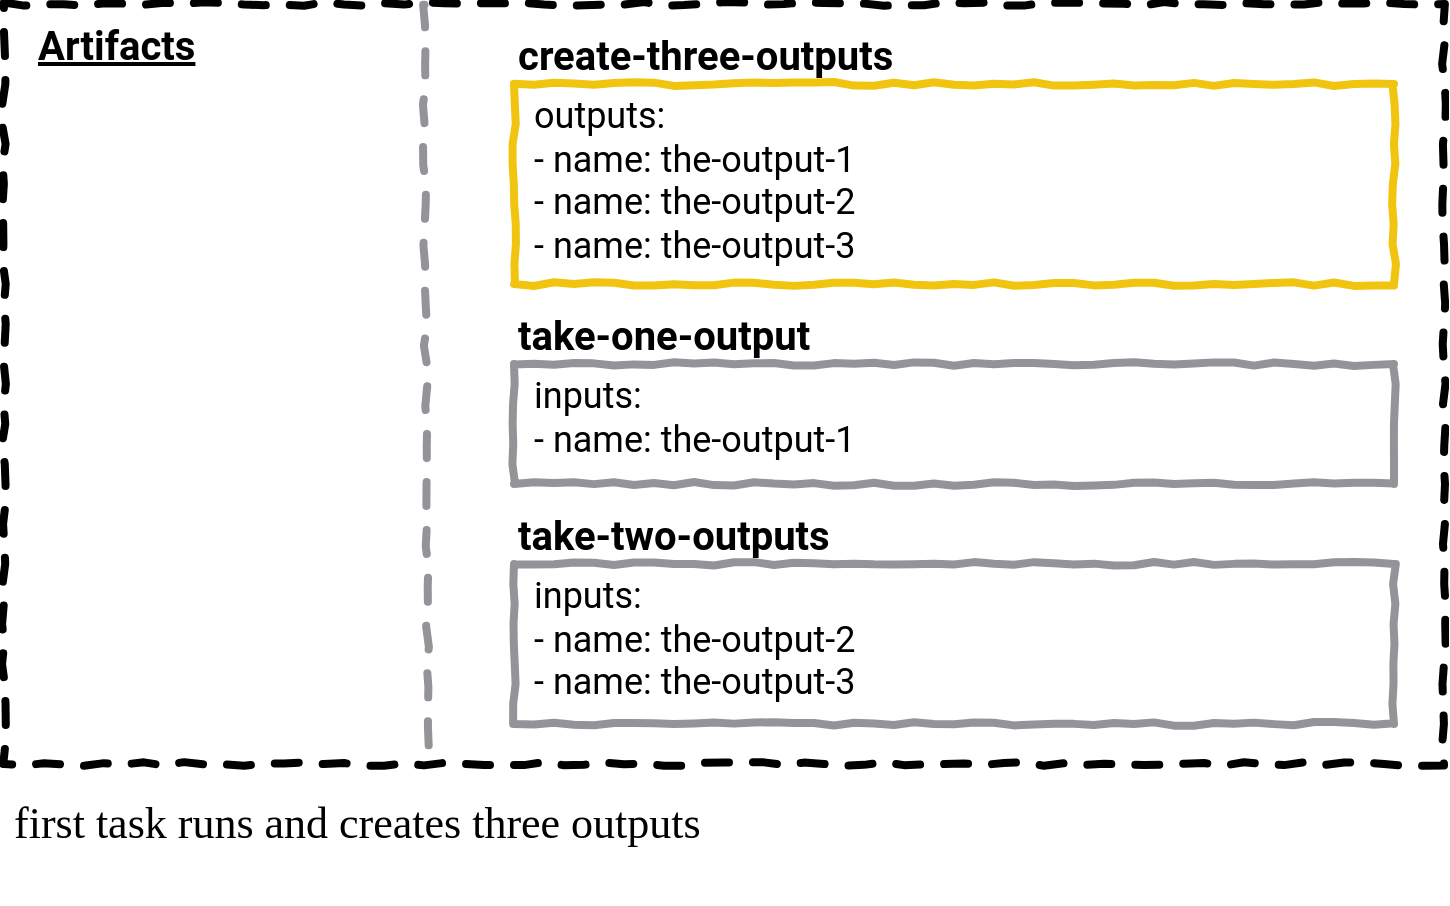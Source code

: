 <mxfile version="13.0.3" type="device" pages="5"><diagram id="9t1ggBxOnCQHxcBDeTWR" name="01"><mxGraphModel dx="728" dy="523" grid="1" gridSize="10" guides="1" tooltips="1" connect="1" arrows="0" fold="1" page="1" pageScale="1" pageWidth="850" pageHeight="1100" math="0" shadow="0" extFonts="Roboto^https://fonts.googleapis.com/css?family=Roboto|Patrick Hand^https://fonts.googleapis.com/css?family=Patrick+Hand"><root><mxCell id="0"/><mxCell id="2QSZ0C084v6sTxYEn1Su-6" value="Untitled Layer" parent="0"/><mxCell id="2QSZ0C084v6sTxYEn1Su-1" value="" style="whiteSpace=wrap;html=1;dashed=1;strokeWidth=4;comic=1;fillColor=none;spacing=2;" parent="2QSZ0C084v6sTxYEn1Su-6" vertex="1"><mxGeometry x="65" y="320" width="720" height="380" as="geometry"/></mxCell><mxCell id="2QSZ0C084v6sTxYEn1Su-10" value="first task runs and creates three outputs" style="text;html=1;strokeColor=none;fillColor=none;align=left;verticalAlign=top;whiteSpace=wrap;rounded=0;comic=1;fontFamily=Patrick Hand;FType=g;fontSize=22;" parent="2QSZ0C084v6sTxYEn1Su-6" vertex="1"><mxGeometry x="68" y="710" width="715" height="60" as="geometry"/></mxCell><mxCell id="2QSZ0C084v6sTxYEn1Su-18" value="" style="group;comic=0;" parent="2QSZ0C084v6sTxYEn1Su-6" vertex="1" connectable="0"><mxGeometry x="320" y="360" width="440" height="100" as="geometry"/></mxCell><mxCell id="2QSZ0C084v6sTxYEn1Su-12" value="&lt;b&gt;create-three-outputs&lt;br&gt;&lt;/b&gt;" style="rounded=0;whiteSpace=wrap;html=1;comic=1;strokeWidth=4;fillColor=none;fontFamily=Roboto;fontSize=20;align=left;labelPosition=center;verticalLabelPosition=top;verticalAlign=bottom;strokeColor=#f1c40f;fontColor=#000000;" parent="2QSZ0C084v6sTxYEn1Su-18" vertex="1"><mxGeometry width="440" height="100" as="geometry"/></mxCell><mxCell id="2QSZ0C084v6sTxYEn1Su-17" value="outputs:&lt;br&gt;- name: the-output-1&lt;br&gt;- name: the-output-2&lt;br&gt;- name: the-output-3" style="text;strokeColor=none;fillColor=none;align=left;verticalAlign=top;rounded=0;comic=1;fontFamily=Roboto;fontSize=18;spacing=0;labelPosition=center;verticalLabelPosition=middle;html=1;" parent="2QSZ0C084v6sTxYEn1Su-18" vertex="1"><mxGeometry x="10" width="190" height="50" as="geometry"/></mxCell><mxCell id="2QSZ0C084v6sTxYEn1Su-19" value="" style="group" parent="2QSZ0C084v6sTxYEn1Su-6" vertex="1" connectable="0"><mxGeometry x="320" y="500" width="440" height="100" as="geometry"/></mxCell><mxCell id="2QSZ0C084v6sTxYEn1Su-20" value="&lt;b&gt;take-one-output&lt;br&gt;&lt;/b&gt;" style="rounded=0;whiteSpace=wrap;html=1;comic=1;strokeWidth=4;fillColor=none;fontFamily=Roboto;fontSize=20;align=left;labelPosition=center;verticalLabelPosition=top;verticalAlign=bottom;strokeColor=#929497;" parent="2QSZ0C084v6sTxYEn1Su-19" vertex="1"><mxGeometry width="440" height="60" as="geometry"/></mxCell><mxCell id="2QSZ0C084v6sTxYEn1Su-21" value="inputs:&lt;br&gt;- name: the-output-1" style="text;strokeColor=none;fillColor=none;align=left;verticalAlign=top;rounded=0;comic=1;fontFamily=Roboto;fontSize=18;spacing=0;labelPosition=center;verticalLabelPosition=middle;html=1;" parent="2QSZ0C084v6sTxYEn1Su-19" vertex="1"><mxGeometry x="10" width="190" height="50" as="geometry"/></mxCell><mxCell id="5yH4p8zWgpjLe0zDlxVh-1" value="Artifacts" style="text;html=1;strokeColor=none;fillColor=none;align=left;verticalAlign=middle;whiteSpace=wrap;rounded=0;comic=1;fontStyle=5;fontFamily=Roboto;FType=g;fontSize=20;" parent="2QSZ0C084v6sTxYEn1Su-6" vertex="1"><mxGeometry x="80" y="330" width="90" height="20" as="geometry"/></mxCell><mxCell id="2QSZ0C084v6sTxYEn1Su-5" value="" style="endArrow=none;dashed=1;html=1;strokeWidth=4;comic=1;anchorPointDirection=0;exitX=0.292;exitY=0.001;exitDx=0;exitDy=0;exitPerimeter=0;strokeColor=#929497;entryX=0.294;entryY=1.004;entryDx=0;entryDy=0;entryPerimeter=0;" parent="2QSZ0C084v6sTxYEn1Su-6" source="2QSZ0C084v6sTxYEn1Su-1" edge="1" target="2QSZ0C084v6sTxYEn1Su-1"><mxGeometry width="50" height="50" relative="1" as="geometry"><mxPoint x="275.96" y="329" as="sourcePoint"/><mxPoint x="272" y="700" as="targetPoint"/></mxGeometry></mxCell><mxCell id="M3fkv3V034Qo1cD-mKJY-0" value="" style="group" vertex="1" connectable="0" parent="2QSZ0C084v6sTxYEn1Su-6"><mxGeometry x="320" y="600" width="440" height="100" as="geometry"/></mxCell><mxCell id="M3fkv3V034Qo1cD-mKJY-1" value="&lt;b&gt;take-two-outputs&lt;br&gt;&lt;/b&gt;" style="rounded=0;whiteSpace=wrap;html=1;comic=1;strokeWidth=4;fillColor=none;fontFamily=Roboto;fontSize=20;align=left;labelPosition=center;verticalLabelPosition=top;verticalAlign=bottom;strokeColor=#929497;" vertex="1" parent="M3fkv3V034Qo1cD-mKJY-0"><mxGeometry width="440" height="80" as="geometry"/></mxCell><mxCell id="M3fkv3V034Qo1cD-mKJY-2" value="inputs:&lt;br&gt;- name: the-output-2&lt;br&gt;- name: the-output-3" style="text;strokeColor=none;fillColor=none;align=left;verticalAlign=top;rounded=0;comic=1;fontFamily=Roboto;fontSize=18;spacing=0;labelPosition=center;verticalLabelPosition=middle;html=1;" vertex="1" parent="M3fkv3V034Qo1cD-mKJY-0"><mxGeometry x="10" width="190" height="50" as="geometry"/></mxCell></root></mxGraphModel></diagram><diagram name="02" id="8Iaxpbp_WRnChRLUrLs-"><mxGraphModel dx="728" dy="523" grid="1" gridSize="10" guides="1" tooltips="1" connect="1" arrows="0" fold="1" page="1" pageScale="1" pageWidth="850" pageHeight="1100" math="0" shadow="0" extFonts="Roboto^https://fonts.googleapis.com/css?family=Roboto|Patrick Hand^https://fonts.googleapis.com/css?family=Patrick+Hand"><root><mxCell id="mGwAV9hrSUuBUkagv1z_-0"/><mxCell id="mGwAV9hrSUuBUkagv1z_-1" value="Untitled Layer" parent="mGwAV9hrSUuBUkagv1z_-0"/><mxCell id="mGwAV9hrSUuBUkagv1z_-2" value="" style="whiteSpace=wrap;html=1;dashed=1;strokeWidth=4;comic=1;fillColor=none;spacing=2;" vertex="1" parent="mGwAV9hrSUuBUkagv1z_-1"><mxGeometry x="65" y="320" width="720" height="380" as="geometry"/></mxCell><mxCell id="mGwAV9hrSUuBUkagv1z_-3" value="the three outputs are saved as artifacts" style="text;html=1;strokeColor=none;fillColor=none;align=left;verticalAlign=top;whiteSpace=wrap;rounded=0;comic=1;fontFamily=Patrick Hand;FType=g;fontSize=22;" vertex="1" parent="mGwAV9hrSUuBUkagv1z_-1"><mxGeometry x="68" y="710" width="715" height="60" as="geometry"/></mxCell><mxCell id="mGwAV9hrSUuBUkagv1z_-4" value="" style="group;comic=0;" vertex="1" connectable="0" parent="mGwAV9hrSUuBUkagv1z_-1"><mxGeometry x="320" y="360" width="440" height="100" as="geometry"/></mxCell><mxCell id="mGwAV9hrSUuBUkagv1z_-5" value="&lt;b&gt;create-three-outputs&lt;br&gt;&lt;/b&gt;" style="rounded=0;whiteSpace=wrap;html=1;comic=1;strokeWidth=4;fillColor=none;fontFamily=Roboto;fontSize=20;align=left;labelPosition=center;verticalLabelPosition=top;verticalAlign=bottom;strokeColor=#12c560;fontColor=#000000;" vertex="1" parent="mGwAV9hrSUuBUkagv1z_-4"><mxGeometry width="440" height="100" as="geometry"/></mxCell><mxCell id="mGwAV9hrSUuBUkagv1z_-6" value="outputs:&lt;br&gt;- name: the-output-1&lt;br&gt;- name: the-output-2&lt;br&gt;- name: the-output-3" style="text;strokeColor=none;fillColor=none;align=left;verticalAlign=top;rounded=0;comic=1;fontFamily=Roboto;fontSize=18;spacing=0;labelPosition=center;verticalLabelPosition=middle;html=1;" vertex="1" parent="mGwAV9hrSUuBUkagv1z_-4"><mxGeometry x="10" width="190" height="50" as="geometry"/></mxCell><mxCell id="mGwAV9hrSUuBUkagv1z_-7" value="" style="group" vertex="1" connectable="0" parent="mGwAV9hrSUuBUkagv1z_-1"><mxGeometry x="320" y="500" width="440" height="100" as="geometry"/></mxCell><mxCell id="mGwAV9hrSUuBUkagv1z_-8" value="&lt;b&gt;take-one-output&lt;br&gt;&lt;/b&gt;" style="rounded=0;whiteSpace=wrap;html=1;comic=1;strokeWidth=4;fillColor=none;fontFamily=Roboto;fontSize=20;align=left;labelPosition=center;verticalLabelPosition=top;verticalAlign=bottom;strokeColor=#929497;" vertex="1" parent="mGwAV9hrSUuBUkagv1z_-7"><mxGeometry width="440" height="60" as="geometry"/></mxCell><mxCell id="mGwAV9hrSUuBUkagv1z_-9" value="inputs:&lt;br&gt;- name: the-output-1" style="text;strokeColor=none;fillColor=none;align=left;verticalAlign=top;rounded=0;comic=1;fontFamily=Roboto;fontSize=18;spacing=0;labelPosition=center;verticalLabelPosition=middle;html=1;" vertex="1" parent="mGwAV9hrSUuBUkagv1z_-7"><mxGeometry x="10" width="190" height="50" as="geometry"/></mxCell><mxCell id="mGwAV9hrSUuBUkagv1z_-10" value="Artifacts" style="text;html=1;strokeColor=none;fillColor=none;align=left;verticalAlign=middle;whiteSpace=wrap;rounded=0;comic=1;fontStyle=5;fontFamily=Roboto;FType=g;fontSize=20;" vertex="1" parent="mGwAV9hrSUuBUkagv1z_-1"><mxGeometry x="80" y="330" width="90" height="20" as="geometry"/></mxCell><mxCell id="mGwAV9hrSUuBUkagv1z_-11" value="" style="endArrow=none;dashed=1;html=1;strokeWidth=4;comic=1;anchorPointDirection=0;exitX=0.292;exitY=0.001;exitDx=0;exitDy=0;exitPerimeter=0;strokeColor=#929497;entryX=0.294;entryY=1.004;entryDx=0;entryDy=0;entryPerimeter=0;" edge="1" parent="mGwAV9hrSUuBUkagv1z_-1" source="mGwAV9hrSUuBUkagv1z_-2" target="mGwAV9hrSUuBUkagv1z_-2"><mxGeometry width="50" height="50" relative="1" as="geometry"><mxPoint x="275.96" y="329" as="sourcePoint"/><mxPoint x="272" y="700" as="targetPoint"/></mxGeometry></mxCell><mxCell id="mGwAV9hrSUuBUkagv1z_-12" value="" style="group" vertex="1" connectable="0" parent="mGwAV9hrSUuBUkagv1z_-1"><mxGeometry x="320" y="600" width="440" height="100" as="geometry"/></mxCell><mxCell id="mGwAV9hrSUuBUkagv1z_-13" value="&lt;b&gt;take-two-outputs&lt;br&gt;&lt;/b&gt;" style="rounded=0;whiteSpace=wrap;html=1;comic=1;strokeWidth=4;fillColor=none;fontFamily=Roboto;fontSize=20;align=left;labelPosition=center;verticalLabelPosition=top;verticalAlign=bottom;strokeColor=#929497;" vertex="1" parent="mGwAV9hrSUuBUkagv1z_-12"><mxGeometry width="440" height="80" as="geometry"/></mxCell><mxCell id="mGwAV9hrSUuBUkagv1z_-14" value="inputs:&lt;br&gt;- name: the-output-2&lt;br&gt;- name: the-output-3" style="text;strokeColor=none;fillColor=none;align=left;verticalAlign=top;rounded=0;comic=1;fontFamily=Roboto;fontSize=18;spacing=0;labelPosition=center;verticalLabelPosition=middle;html=1;" vertex="1" parent="mGwAV9hrSUuBUkagv1z_-12"><mxGeometry x="10" width="190" height="50" as="geometry"/></mxCell><mxCell id="9Kq0LtX-aHDnS99FkqGK-0" value="" style="group" vertex="1" connectable="0" parent="mGwAV9hrSUuBUkagv1z_-1"><mxGeometry x="80" y="360" width="160" height="130" as="geometry"/></mxCell><mxCell id="9Kq0LtX-aHDnS99FkqGK-1" value="" style="shape=card;whiteSpace=wrap;html=1;comic=1;strokeWidth=2;fillColor=none;direction=south;" vertex="1" parent="9Kq0LtX-aHDnS99FkqGK-0"><mxGeometry width="160" height="60" as="geometry"/></mxCell><mxCell id="9Kq0LtX-aHDnS99FkqGK-2" value="the-output-1" style="text;html=1;strokeColor=none;fillColor=none;align=left;verticalAlign=middle;whiteSpace=wrap;rounded=0;comic=1;fontFamily=Roboto;fontSize=20;fontStyle=1" vertex="1" parent="9Kq0LtX-aHDnS99FkqGK-0"><mxGeometry x="4" y="3" width="126" height="20" as="geometry"/></mxCell><mxCell id="9Kq0LtX-aHDnS99FkqGK-3" value="./file" style="text;html=1;strokeColor=none;fillColor=none;align=center;verticalAlign=middle;whiteSpace=wrap;rounded=0;comic=1;fontFamily=Roboto;fontSize=18;" vertex="1" parent="9Kq0LtX-aHDnS99FkqGK-0"><mxGeometry x="4" y="32" width="40" height="20" as="geometry"/></mxCell><mxCell id="9Kq0LtX-aHDnS99FkqGK-4" value="" style="endArrow=none;html=1;strokeColor=#000000;strokeWidth=2;fontFamily=Roboto;fontSize=18;exitX=0.5;exitY=1;exitDx=0;exitDy=0;exitPerimeter=0;anchorPointDirection=0;" edge="1" parent="9Kq0LtX-aHDnS99FkqGK-0" source="9Kq0LtX-aHDnS99FkqGK-1"><mxGeometry width="50" height="50" relative="1" as="geometry"><mxPoint x="110" y="80" as="sourcePoint"/><mxPoint x="160" y="30" as="targetPoint"/></mxGeometry></mxCell><mxCell id="APPRxNCk5j44MkCmIzw1-0" value="" style="endArrow=none;html=1;strokeColor=#4A90E2;strokeWidth=2;fontFamily=Roboto;fontSize=20;entryX=-0.001;entryY=0.437;entryDx=0;entryDy=0;entryPerimeter=0;exitX=0.688;exitY=-0.004;exitDx=0;exitDy=0;exitPerimeter=0;startArrow=block;startFill=1;comic=0;curved=1;" edge="1" parent="mGwAV9hrSUuBUkagv1z_-1"><mxGeometry width="50" height="50" relative="1" as="geometry"><mxPoint x="240.64" y="401.28" as="sourcePoint"/><mxPoint x="319.56" y="403.7" as="targetPoint"/><Array as="points"><mxPoint x="290" y="390"/></Array></mxGeometry></mxCell><mxCell id="APPRxNCk5j44MkCmIzw1-1" value="" style="group" vertex="1" connectable="0" parent="mGwAV9hrSUuBUkagv1z_-1"><mxGeometry x="80" y="430" width="160" height="130" as="geometry"/></mxCell><mxCell id="APPRxNCk5j44MkCmIzw1-2" value="" style="shape=card;whiteSpace=wrap;html=1;comic=1;strokeWidth=2;fillColor=none;direction=south;" vertex="1" parent="APPRxNCk5j44MkCmIzw1-1"><mxGeometry width="160" height="60" as="geometry"/></mxCell><mxCell id="APPRxNCk5j44MkCmIzw1-3" value="the-output-2" style="text;html=1;strokeColor=none;fillColor=none;align=left;verticalAlign=middle;whiteSpace=wrap;rounded=0;comic=1;fontFamily=Roboto;fontSize=20;fontStyle=1" vertex="1" parent="APPRxNCk5j44MkCmIzw1-1"><mxGeometry x="4" y="3" width="126" height="20" as="geometry"/></mxCell><mxCell id="APPRxNCk5j44MkCmIzw1-4" value="./file" style="text;html=1;strokeColor=none;fillColor=none;align=center;verticalAlign=middle;whiteSpace=wrap;rounded=0;comic=1;fontFamily=Roboto;fontSize=18;" vertex="1" parent="APPRxNCk5j44MkCmIzw1-1"><mxGeometry x="4" y="32" width="40" height="20" as="geometry"/></mxCell><mxCell id="APPRxNCk5j44MkCmIzw1-5" value="" style="endArrow=none;html=1;strokeColor=#000000;strokeWidth=2;fontFamily=Roboto;fontSize=18;exitX=0.5;exitY=1;exitDx=0;exitDy=0;exitPerimeter=0;anchorPointDirection=0;" edge="1" parent="APPRxNCk5j44MkCmIzw1-1" source="APPRxNCk5j44MkCmIzw1-2"><mxGeometry width="50" height="50" relative="1" as="geometry"><mxPoint x="110" y="80" as="sourcePoint"/><mxPoint x="160" y="30" as="targetPoint"/></mxGeometry></mxCell><mxCell id="APPRxNCk5j44MkCmIzw1-6" value="" style="group" vertex="1" connectable="0" parent="mGwAV9hrSUuBUkagv1z_-1"><mxGeometry x="80" y="500" width="160" height="130" as="geometry"/></mxCell><mxCell id="APPRxNCk5j44MkCmIzw1-7" value="" style="shape=card;whiteSpace=wrap;html=1;comic=1;strokeWidth=2;fillColor=none;direction=south;" vertex="1" parent="APPRxNCk5j44MkCmIzw1-6"><mxGeometry width="160" height="60" as="geometry"/></mxCell><mxCell id="APPRxNCk5j44MkCmIzw1-8" value="the-output-3" style="text;html=1;strokeColor=none;fillColor=none;align=left;verticalAlign=middle;whiteSpace=wrap;rounded=0;comic=1;fontFamily=Roboto;fontSize=20;fontStyle=1" vertex="1" parent="APPRxNCk5j44MkCmIzw1-6"><mxGeometry x="4" y="3" width="126" height="20" as="geometry"/></mxCell><mxCell id="APPRxNCk5j44MkCmIzw1-9" value="./file" style="text;html=1;strokeColor=none;fillColor=none;align=center;verticalAlign=middle;whiteSpace=wrap;rounded=0;comic=1;fontFamily=Roboto;fontSize=18;" vertex="1" parent="APPRxNCk5j44MkCmIzw1-6"><mxGeometry x="4" y="32" width="40" height="20" as="geometry"/></mxCell><mxCell id="APPRxNCk5j44MkCmIzw1-10" value="" style="endArrow=none;html=1;strokeColor=#000000;strokeWidth=2;fontFamily=Roboto;fontSize=18;exitX=0.5;exitY=1;exitDx=0;exitDy=0;exitPerimeter=0;anchorPointDirection=0;" edge="1" parent="APPRxNCk5j44MkCmIzw1-6" source="APPRxNCk5j44MkCmIzw1-7"><mxGeometry width="50" height="50" relative="1" as="geometry"><mxPoint x="110" y="80" as="sourcePoint"/><mxPoint x="160" y="30" as="targetPoint"/></mxGeometry></mxCell><mxCell id="APPRxNCk5j44MkCmIzw1-11" value="" style="endArrow=none;html=1;strokeColor=#4A90E2;strokeWidth=2;fontFamily=Roboto;fontSize=20;exitX=0;exitY=0;exitDx=45;exitDy=0;exitPerimeter=0;startArrow=block;startFill=1;comic=0;curved=1;" edge="1" parent="mGwAV9hrSUuBUkagv1z_-1" source="APPRxNCk5j44MkCmIzw1-2"><mxGeometry width="50" height="50" relative="1" as="geometry"><mxPoint x="250.64" y="411.28" as="sourcePoint"/><mxPoint x="320" y="406" as="targetPoint"/><Array as="points"><mxPoint x="260" y="475"/></Array></mxGeometry></mxCell><mxCell id="APPRxNCk5j44MkCmIzw1-12" value="" style="endArrow=none;html=1;strokeColor=#4A90E2;strokeWidth=2;fontFamily=Roboto;fontSize=20;exitX=0;exitY=0;exitDx=45;exitDy=0;exitPerimeter=0;startArrow=block;startFill=1;comic=0;curved=1;" edge="1" parent="mGwAV9hrSUuBUkagv1z_-1" source="APPRxNCk5j44MkCmIzw1-7"><mxGeometry width="50" height="50" relative="1" as="geometry"><mxPoint x="260.64" y="421.28" as="sourcePoint"/><mxPoint x="318" y="406" as="targetPoint"/><Array as="points"><mxPoint x="280" y="545"/></Array></mxGeometry></mxCell></root></mxGraphModel></diagram><diagram name="03" id="ymDwqoPL2Z6bIsEowdSh"><mxGraphModel dx="728" dy="523" grid="1" gridSize="10" guides="1" tooltips="1" connect="1" arrows="0" fold="1" page="1" pageScale="1" pageWidth="850" pageHeight="1100" math="0" shadow="0" extFonts="Roboto^https://fonts.googleapis.com/css?family=Roboto|Patrick Hand^https://fonts.googleapis.com/css?family=Patrick+Hand"><root><mxCell id="15w41Al0hWlvDK6MT6y1-0"/><mxCell id="15w41Al0hWlvDK6MT6y1-1" value="Untitled Layer" parent="15w41Al0hWlvDK6MT6y1-0"/><mxCell id="15w41Al0hWlvDK6MT6y1-2" value="" style="whiteSpace=wrap;html=1;dashed=1;strokeWidth=4;comic=1;fillColor=none;spacing=2;" vertex="1" parent="15w41Al0hWlvDK6MT6y1-1"><mxGeometry x="65" y="320" width="720" height="380" as="geometry"/></mxCell><mxCell id="15w41Al0hWlvDK6MT6y1-3" value="the second task runs and only takes in one of the three outputs. The artifact is mounted in this task's container" style="text;html=1;strokeColor=none;fillColor=none;align=left;verticalAlign=top;whiteSpace=wrap;rounded=0;comic=1;fontFamily=Patrick Hand;FType=g;fontSize=22;" vertex="1" parent="15w41Al0hWlvDK6MT6y1-1"><mxGeometry x="68" y="710" width="715" height="60" as="geometry"/></mxCell><mxCell id="15w41Al0hWlvDK6MT6y1-4" value="" style="group;comic=0;" vertex="1" connectable="0" parent="15w41Al0hWlvDK6MT6y1-1"><mxGeometry x="320" y="360" width="440" height="100" as="geometry"/></mxCell><mxCell id="15w41Al0hWlvDK6MT6y1-5" value="&lt;b&gt;create-three-outputs&lt;br&gt;&lt;/b&gt;" style="rounded=0;whiteSpace=wrap;html=1;comic=1;strokeWidth=4;fillColor=none;fontFamily=Roboto;fontSize=20;align=left;labelPosition=center;verticalLabelPosition=top;verticalAlign=bottom;strokeColor=#12c560;fontColor=#000000;" vertex="1" parent="15w41Al0hWlvDK6MT6y1-4"><mxGeometry width="440" height="100" as="geometry"/></mxCell><mxCell id="15w41Al0hWlvDK6MT6y1-6" value="outputs:&lt;br&gt;- name: the-output-1&lt;br&gt;- name: the-output-2&lt;br&gt;- name: the-output-3" style="text;strokeColor=none;fillColor=none;align=left;verticalAlign=top;rounded=0;comic=1;fontFamily=Roboto;fontSize=18;spacing=0;labelPosition=center;verticalLabelPosition=middle;html=1;" vertex="1" parent="15w41Al0hWlvDK6MT6y1-4"><mxGeometry x="10" width="190" height="50" as="geometry"/></mxCell><mxCell id="15w41Al0hWlvDK6MT6y1-7" value="" style="group" vertex="1" connectable="0" parent="15w41Al0hWlvDK6MT6y1-1"><mxGeometry x="320" y="500" width="440" height="100" as="geometry"/></mxCell><mxCell id="15w41Al0hWlvDK6MT6y1-8" value="&lt;b&gt;take-one-output&lt;br&gt;&lt;/b&gt;" style="rounded=0;whiteSpace=wrap;html=1;comic=1;strokeWidth=4;fillColor=none;fontFamily=Roboto;fontSize=20;align=left;labelPosition=center;verticalLabelPosition=top;verticalAlign=bottom;strokeColor=#f1c40f;fontColor=#000000;" vertex="1" parent="15w41Al0hWlvDK6MT6y1-7"><mxGeometry width="440" height="60" as="geometry"/></mxCell><mxCell id="15w41Al0hWlvDK6MT6y1-9" value="inputs:&lt;br&gt;- name: the-output-1" style="text;strokeColor=none;fillColor=none;align=left;verticalAlign=top;rounded=0;comic=1;fontFamily=Roboto;fontSize=18;spacing=0;labelPosition=center;verticalLabelPosition=middle;html=1;" vertex="1" parent="15w41Al0hWlvDK6MT6y1-7"><mxGeometry x="10" width="190" height="50" as="geometry"/></mxCell><mxCell id="15w41Al0hWlvDK6MT6y1-10" value="Artifacts" style="text;html=1;strokeColor=none;fillColor=none;align=left;verticalAlign=middle;whiteSpace=wrap;rounded=0;comic=1;fontStyle=5;fontFamily=Roboto;FType=g;fontSize=20;" vertex="1" parent="15w41Al0hWlvDK6MT6y1-1"><mxGeometry x="80" y="330" width="90" height="20" as="geometry"/></mxCell><mxCell id="15w41Al0hWlvDK6MT6y1-11" value="" style="endArrow=none;dashed=1;html=1;strokeWidth=4;comic=1;anchorPointDirection=0;exitX=0.292;exitY=0.001;exitDx=0;exitDy=0;exitPerimeter=0;strokeColor=#929497;entryX=0.294;entryY=1.004;entryDx=0;entryDy=0;entryPerimeter=0;" edge="1" parent="15w41Al0hWlvDK6MT6y1-1" source="15w41Al0hWlvDK6MT6y1-2" target="15w41Al0hWlvDK6MT6y1-2"><mxGeometry width="50" height="50" relative="1" as="geometry"><mxPoint x="275.96" y="329" as="sourcePoint"/><mxPoint x="272" y="700" as="targetPoint"/></mxGeometry></mxCell><mxCell id="15w41Al0hWlvDK6MT6y1-12" value="" style="group" vertex="1" connectable="0" parent="15w41Al0hWlvDK6MT6y1-1"><mxGeometry x="320" y="600" width="440" height="100" as="geometry"/></mxCell><mxCell id="15w41Al0hWlvDK6MT6y1-13" value="&lt;b&gt;take-two-outputs&lt;br&gt;&lt;/b&gt;" style="rounded=0;whiteSpace=wrap;html=1;comic=1;strokeWidth=4;fillColor=none;fontFamily=Roboto;fontSize=20;align=left;labelPosition=center;verticalLabelPosition=top;verticalAlign=bottom;strokeColor=#929497;" vertex="1" parent="15w41Al0hWlvDK6MT6y1-12"><mxGeometry width="440" height="80" as="geometry"/></mxCell><mxCell id="15w41Al0hWlvDK6MT6y1-14" value="inputs:&lt;br&gt;- name: the-output-2&lt;br&gt;- name: the-output-3" style="text;strokeColor=none;fillColor=none;align=left;verticalAlign=top;rounded=0;comic=1;fontFamily=Roboto;fontSize=18;spacing=0;labelPosition=center;verticalLabelPosition=middle;html=1;" vertex="1" parent="15w41Al0hWlvDK6MT6y1-12"><mxGeometry x="10" width="190" height="50" as="geometry"/></mxCell><mxCell id="15w41Al0hWlvDK6MT6y1-15" value="" style="group" vertex="1" connectable="0" parent="15w41Al0hWlvDK6MT6y1-1"><mxGeometry x="80" y="360" width="160" height="130" as="geometry"/></mxCell><mxCell id="15w41Al0hWlvDK6MT6y1-16" value="" style="shape=card;whiteSpace=wrap;html=1;comic=1;strokeWidth=2;fillColor=none;direction=south;" vertex="1" parent="15w41Al0hWlvDK6MT6y1-15"><mxGeometry width="160" height="60" as="geometry"/></mxCell><mxCell id="15w41Al0hWlvDK6MT6y1-17" value="the-output-1" style="text;html=1;strokeColor=none;fillColor=none;align=left;verticalAlign=middle;whiteSpace=wrap;rounded=0;comic=1;fontFamily=Roboto;fontSize=20;fontStyle=1" vertex="1" parent="15w41Al0hWlvDK6MT6y1-15"><mxGeometry x="4" y="3" width="126" height="20" as="geometry"/></mxCell><mxCell id="15w41Al0hWlvDK6MT6y1-18" value="./file" style="text;html=1;strokeColor=none;fillColor=none;align=center;verticalAlign=middle;whiteSpace=wrap;rounded=0;comic=1;fontFamily=Roboto;fontSize=18;" vertex="1" parent="15w41Al0hWlvDK6MT6y1-15"><mxGeometry x="4" y="32" width="40" height="20" as="geometry"/></mxCell><mxCell id="15w41Al0hWlvDK6MT6y1-19" value="" style="endArrow=none;html=1;strokeColor=#000000;strokeWidth=2;fontFamily=Roboto;fontSize=18;exitX=0.5;exitY=1;exitDx=0;exitDy=0;exitPerimeter=0;anchorPointDirection=0;" edge="1" parent="15w41Al0hWlvDK6MT6y1-15" source="15w41Al0hWlvDK6MT6y1-16"><mxGeometry width="50" height="50" relative="1" as="geometry"><mxPoint x="110" y="80" as="sourcePoint"/><mxPoint x="160" y="30" as="targetPoint"/></mxGeometry></mxCell><mxCell id="15w41Al0hWlvDK6MT6y1-20" value="" style="endArrow=block;html=1;strokeColor=#4A90E2;strokeWidth=2;fontFamily=Roboto;fontSize=20;entryX=0;entryY=0.5;entryDx=0;entryDy=0;exitX=0.688;exitY=-0.004;exitDx=0;exitDy=0;exitPerimeter=0;startArrow=none;startFill=0;comic=0;curved=1;endFill=1;" edge="1" parent="15w41Al0hWlvDK6MT6y1-1" target="15w41Al0hWlvDK6MT6y1-8"><mxGeometry width="50" height="50" relative="1" as="geometry"><mxPoint x="240.64" y="401.28" as="sourcePoint"/><mxPoint x="319.56" y="403.7" as="targetPoint"/><Array as="points"><mxPoint x="280" y="520"/></Array></mxGeometry></mxCell><mxCell id="15w41Al0hWlvDK6MT6y1-21" value="" style="group" vertex="1" connectable="0" parent="15w41Al0hWlvDK6MT6y1-1"><mxGeometry x="80" y="430" width="160" height="130" as="geometry"/></mxCell><mxCell id="15w41Al0hWlvDK6MT6y1-22" value="" style="shape=card;whiteSpace=wrap;html=1;comic=1;strokeWidth=2;fillColor=none;direction=south;" vertex="1" parent="15w41Al0hWlvDK6MT6y1-21"><mxGeometry width="160" height="60" as="geometry"/></mxCell><mxCell id="15w41Al0hWlvDK6MT6y1-23" value="the-output-2" style="text;html=1;strokeColor=none;fillColor=none;align=left;verticalAlign=middle;whiteSpace=wrap;rounded=0;comic=1;fontFamily=Roboto;fontSize=20;fontStyle=1" vertex="1" parent="15w41Al0hWlvDK6MT6y1-21"><mxGeometry x="4" y="3" width="126" height="20" as="geometry"/></mxCell><mxCell id="15w41Al0hWlvDK6MT6y1-24" value="./file" style="text;html=1;strokeColor=none;fillColor=none;align=center;verticalAlign=middle;whiteSpace=wrap;rounded=0;comic=1;fontFamily=Roboto;fontSize=18;" vertex="1" parent="15w41Al0hWlvDK6MT6y1-21"><mxGeometry x="4" y="32" width="40" height="20" as="geometry"/></mxCell><mxCell id="15w41Al0hWlvDK6MT6y1-25" value="" style="endArrow=none;html=1;strokeColor=#000000;strokeWidth=2;fontFamily=Roboto;fontSize=18;exitX=0.5;exitY=1;exitDx=0;exitDy=0;exitPerimeter=0;anchorPointDirection=0;" edge="1" parent="15w41Al0hWlvDK6MT6y1-21" source="15w41Al0hWlvDK6MT6y1-22"><mxGeometry width="50" height="50" relative="1" as="geometry"><mxPoint x="110" y="80" as="sourcePoint"/><mxPoint x="160" y="30" as="targetPoint"/></mxGeometry></mxCell><mxCell id="15w41Al0hWlvDK6MT6y1-26" value="" style="group" vertex="1" connectable="0" parent="15w41Al0hWlvDK6MT6y1-1"><mxGeometry x="80" y="500" width="160" height="130" as="geometry"/></mxCell><mxCell id="15w41Al0hWlvDK6MT6y1-27" value="" style="shape=card;whiteSpace=wrap;html=1;comic=1;strokeWidth=2;fillColor=none;direction=south;" vertex="1" parent="15w41Al0hWlvDK6MT6y1-26"><mxGeometry width="160" height="60" as="geometry"/></mxCell><mxCell id="15w41Al0hWlvDK6MT6y1-28" value="the-output-3" style="text;html=1;strokeColor=none;fillColor=none;align=left;verticalAlign=middle;whiteSpace=wrap;rounded=0;comic=1;fontFamily=Roboto;fontSize=20;fontStyle=1" vertex="1" parent="15w41Al0hWlvDK6MT6y1-26"><mxGeometry x="4" y="3" width="126" height="20" as="geometry"/></mxCell><mxCell id="15w41Al0hWlvDK6MT6y1-29" value="./file" style="text;html=1;strokeColor=none;fillColor=none;align=center;verticalAlign=middle;whiteSpace=wrap;rounded=0;comic=1;fontFamily=Roboto;fontSize=18;" vertex="1" parent="15w41Al0hWlvDK6MT6y1-26"><mxGeometry x="4" y="32" width="40" height="20" as="geometry"/></mxCell><mxCell id="15w41Al0hWlvDK6MT6y1-30" value="" style="endArrow=none;html=1;strokeColor=#000000;strokeWidth=2;fontFamily=Roboto;fontSize=18;exitX=0.5;exitY=1;exitDx=0;exitDy=0;exitPerimeter=0;anchorPointDirection=0;" edge="1" parent="15w41Al0hWlvDK6MT6y1-26" source="15w41Al0hWlvDK6MT6y1-27"><mxGeometry width="50" height="50" relative="1" as="geometry"><mxPoint x="110" y="80" as="sourcePoint"/><mxPoint x="160" y="30" as="targetPoint"/></mxGeometry></mxCell></root></mxGraphModel></diagram><diagram name="04" id="dhrhaLwAbqy-HLSNgifz"><mxGraphModel dx="728" dy="523" grid="1" gridSize="10" guides="1" tooltips="1" connect="1" arrows="0" fold="1" page="1" pageScale="1" pageWidth="850" pageHeight="1100" math="0" shadow="0" extFonts="Roboto^https://fonts.googleapis.com/css?family=Roboto|Patrick Hand^https://fonts.googleapis.com/css?family=Patrick+Hand"><root><mxCell id="j4tVdX2wJU99uFm_6SrL-0"/><mxCell id="j4tVdX2wJU99uFm_6SrL-1" value="Untitled Layer" parent="j4tVdX2wJU99uFm_6SrL-0"/><mxCell id="j4tVdX2wJU99uFm_6SrL-2" value="" style="whiteSpace=wrap;html=1;dashed=1;strokeWidth=4;comic=1;fillColor=none;spacing=2;" vertex="1" parent="j4tVdX2wJU99uFm_6SrL-1"><mxGeometry x="65" y="320" width="720" height="380" as="geometry"/></mxCell><mxCell id="j4tVdX2wJU99uFm_6SrL-3" value="the last task runs and only takes in two of the three outputs. Both artifacts are mounted in this task's container" style="text;html=1;strokeColor=none;fillColor=none;align=left;verticalAlign=top;whiteSpace=wrap;rounded=0;comic=1;fontFamily=Patrick Hand;FType=g;fontSize=22;" vertex="1" parent="j4tVdX2wJU99uFm_6SrL-1"><mxGeometry x="68" y="710" width="715" height="60" as="geometry"/></mxCell><mxCell id="j4tVdX2wJU99uFm_6SrL-4" value="" style="group;comic=0;" vertex="1" connectable="0" parent="j4tVdX2wJU99uFm_6SrL-1"><mxGeometry x="320" y="360" width="440" height="100" as="geometry"/></mxCell><mxCell id="j4tVdX2wJU99uFm_6SrL-5" value="&lt;b&gt;create-three-outputs&lt;br&gt;&lt;/b&gt;" style="rounded=0;whiteSpace=wrap;html=1;comic=1;strokeWidth=4;fillColor=none;fontFamily=Roboto;fontSize=20;align=left;labelPosition=center;verticalLabelPosition=top;verticalAlign=bottom;strokeColor=#12c560;fontColor=#000000;" vertex="1" parent="j4tVdX2wJU99uFm_6SrL-4"><mxGeometry width="440" height="100" as="geometry"/></mxCell><mxCell id="j4tVdX2wJU99uFm_6SrL-6" value="outputs:&lt;br&gt;- name: the-output-1&lt;br&gt;- name: the-output-2&lt;br&gt;- name: the-output-3" style="text;strokeColor=none;fillColor=none;align=left;verticalAlign=top;rounded=0;comic=1;fontFamily=Roboto;fontSize=18;spacing=0;labelPosition=center;verticalLabelPosition=middle;html=1;" vertex="1" parent="j4tVdX2wJU99uFm_6SrL-4"><mxGeometry x="10" width="190" height="50" as="geometry"/></mxCell><mxCell id="j4tVdX2wJU99uFm_6SrL-7" value="" style="group" vertex="1" connectable="0" parent="j4tVdX2wJU99uFm_6SrL-1"><mxGeometry x="320" y="500" width="440" height="100" as="geometry"/></mxCell><mxCell id="j4tVdX2wJU99uFm_6SrL-8" value="&lt;b&gt;take-one-output&lt;br&gt;&lt;/b&gt;" style="rounded=0;whiteSpace=wrap;html=1;comic=1;strokeWidth=4;fillColor=none;fontFamily=Roboto;fontSize=20;align=left;labelPosition=center;verticalLabelPosition=top;verticalAlign=bottom;strokeColor=#12c560;fontColor=#000000;" vertex="1" parent="j4tVdX2wJU99uFm_6SrL-7"><mxGeometry width="440" height="60" as="geometry"/></mxCell><mxCell id="j4tVdX2wJU99uFm_6SrL-9" value="inputs:&lt;br&gt;- name: the-output-1" style="text;strokeColor=none;fillColor=none;align=left;verticalAlign=top;rounded=0;comic=1;fontFamily=Roboto;fontSize=18;spacing=0;labelPosition=center;verticalLabelPosition=middle;html=1;" vertex="1" parent="j4tVdX2wJU99uFm_6SrL-7"><mxGeometry x="10" width="190" height="50" as="geometry"/></mxCell><mxCell id="j4tVdX2wJU99uFm_6SrL-10" value="Artifacts" style="text;html=1;strokeColor=none;fillColor=none;align=left;verticalAlign=middle;whiteSpace=wrap;rounded=0;comic=1;fontStyle=5;fontFamily=Roboto;FType=g;fontSize=20;" vertex="1" parent="j4tVdX2wJU99uFm_6SrL-1"><mxGeometry x="80" y="330" width="90" height="20" as="geometry"/></mxCell><mxCell id="j4tVdX2wJU99uFm_6SrL-11" value="" style="endArrow=none;dashed=1;html=1;strokeWidth=4;comic=1;anchorPointDirection=0;exitX=0.292;exitY=0.001;exitDx=0;exitDy=0;exitPerimeter=0;strokeColor=#929497;entryX=0.294;entryY=1.004;entryDx=0;entryDy=0;entryPerimeter=0;" edge="1" parent="j4tVdX2wJU99uFm_6SrL-1" source="j4tVdX2wJU99uFm_6SrL-2" target="j4tVdX2wJU99uFm_6SrL-2"><mxGeometry width="50" height="50" relative="1" as="geometry"><mxPoint x="275.96" y="329" as="sourcePoint"/><mxPoint x="272" y="700" as="targetPoint"/></mxGeometry></mxCell><mxCell id="j4tVdX2wJU99uFm_6SrL-12" value="" style="group" vertex="1" connectable="0" parent="j4tVdX2wJU99uFm_6SrL-1"><mxGeometry x="320" y="600" width="440" height="100" as="geometry"/></mxCell><mxCell id="j4tVdX2wJU99uFm_6SrL-13" value="&lt;b&gt;take-two-outputs&lt;br&gt;&lt;/b&gt;" style="rounded=0;whiteSpace=wrap;html=1;comic=1;strokeWidth=4;fillColor=none;fontFamily=Roboto;fontSize=20;align=left;labelPosition=center;verticalLabelPosition=top;verticalAlign=bottom;strokeColor=#f1c40f;fontColor=#000000;" vertex="1" parent="j4tVdX2wJU99uFm_6SrL-12"><mxGeometry width="440" height="80" as="geometry"/></mxCell><mxCell id="j4tVdX2wJU99uFm_6SrL-14" value="inputs:&lt;br&gt;- name: the-output-2&lt;br&gt;- name: the-output-3" style="text;strokeColor=none;fillColor=none;align=left;verticalAlign=top;rounded=0;comic=1;fontFamily=Roboto;fontSize=18;spacing=0;labelPosition=center;verticalLabelPosition=middle;html=1;" vertex="1" parent="j4tVdX2wJU99uFm_6SrL-12"><mxGeometry x="10" width="190" height="50" as="geometry"/></mxCell><mxCell id="j4tVdX2wJU99uFm_6SrL-15" value="" style="group" vertex="1" connectable="0" parent="j4tVdX2wJU99uFm_6SrL-1"><mxGeometry x="80" y="360" width="160" height="130" as="geometry"/></mxCell><mxCell id="j4tVdX2wJU99uFm_6SrL-16" value="" style="shape=card;whiteSpace=wrap;html=1;comic=1;strokeWidth=2;fillColor=none;direction=south;" vertex="1" parent="j4tVdX2wJU99uFm_6SrL-15"><mxGeometry width="160" height="60" as="geometry"/></mxCell><mxCell id="j4tVdX2wJU99uFm_6SrL-17" value="the-output-1" style="text;html=1;strokeColor=none;fillColor=none;align=left;verticalAlign=middle;whiteSpace=wrap;rounded=0;comic=1;fontFamily=Roboto;fontSize=20;fontStyle=1" vertex="1" parent="j4tVdX2wJU99uFm_6SrL-15"><mxGeometry x="4" y="3" width="126" height="20" as="geometry"/></mxCell><mxCell id="j4tVdX2wJU99uFm_6SrL-18" value="./file" style="text;html=1;strokeColor=none;fillColor=none;align=center;verticalAlign=middle;whiteSpace=wrap;rounded=0;comic=1;fontFamily=Roboto;fontSize=18;" vertex="1" parent="j4tVdX2wJU99uFm_6SrL-15"><mxGeometry x="4" y="32" width="40" height="20" as="geometry"/></mxCell><mxCell id="j4tVdX2wJU99uFm_6SrL-19" value="" style="endArrow=none;html=1;strokeColor=#000000;strokeWidth=2;fontFamily=Roboto;fontSize=18;exitX=0.5;exitY=1;exitDx=0;exitDy=0;exitPerimeter=0;anchorPointDirection=0;" edge="1" parent="j4tVdX2wJU99uFm_6SrL-15" source="j4tVdX2wJU99uFm_6SrL-16"><mxGeometry width="50" height="50" relative="1" as="geometry"><mxPoint x="110" y="80" as="sourcePoint"/><mxPoint x="160" y="30" as="targetPoint"/></mxGeometry></mxCell><mxCell id="j4tVdX2wJU99uFm_6SrL-20" value="" style="endArrow=block;html=1;strokeColor=#4A90E2;strokeWidth=2;fontFamily=Roboto;fontSize=20;entryX=0;entryY=0.5;entryDx=0;entryDy=0;exitX=0;exitY=0;exitDx=45;exitDy=0;exitPerimeter=0;startArrow=none;startFill=0;comic=0;curved=1;endFill=1;" edge="1" parent="j4tVdX2wJU99uFm_6SrL-1" target="j4tVdX2wJU99uFm_6SrL-13" source="j4tVdX2wJU99uFm_6SrL-22"><mxGeometry width="50" height="50" relative="1" as="geometry"><mxPoint x="240.64" y="401.28" as="sourcePoint"/><mxPoint x="319.56" y="403.7" as="targetPoint"/><Array as="points"><mxPoint x="290" y="620"/></Array></mxGeometry></mxCell><mxCell id="j4tVdX2wJU99uFm_6SrL-21" value="" style="group" vertex="1" connectable="0" parent="j4tVdX2wJU99uFm_6SrL-1"><mxGeometry x="80" y="430" width="160" height="130" as="geometry"/></mxCell><mxCell id="j4tVdX2wJU99uFm_6SrL-22" value="" style="shape=card;whiteSpace=wrap;html=1;comic=1;strokeWidth=2;fillColor=none;direction=south;" vertex="1" parent="j4tVdX2wJU99uFm_6SrL-21"><mxGeometry width="160" height="60" as="geometry"/></mxCell><mxCell id="j4tVdX2wJU99uFm_6SrL-23" value="the-output-2" style="text;html=1;strokeColor=none;fillColor=none;align=left;verticalAlign=middle;whiteSpace=wrap;rounded=0;comic=1;fontFamily=Roboto;fontSize=20;fontStyle=1" vertex="1" parent="j4tVdX2wJU99uFm_6SrL-21"><mxGeometry x="4" y="3" width="126" height="20" as="geometry"/></mxCell><mxCell id="j4tVdX2wJU99uFm_6SrL-24" value="./file" style="text;html=1;strokeColor=none;fillColor=none;align=center;verticalAlign=middle;whiteSpace=wrap;rounded=0;comic=1;fontFamily=Roboto;fontSize=18;" vertex="1" parent="j4tVdX2wJU99uFm_6SrL-21"><mxGeometry x="4" y="32" width="40" height="20" as="geometry"/></mxCell><mxCell id="j4tVdX2wJU99uFm_6SrL-25" value="" style="endArrow=none;html=1;strokeColor=#000000;strokeWidth=2;fontFamily=Roboto;fontSize=18;exitX=0.5;exitY=1;exitDx=0;exitDy=0;exitPerimeter=0;anchorPointDirection=0;" edge="1" parent="j4tVdX2wJU99uFm_6SrL-21" source="j4tVdX2wJU99uFm_6SrL-22"><mxGeometry width="50" height="50" relative="1" as="geometry"><mxPoint x="110" y="80" as="sourcePoint"/><mxPoint x="160" y="30" as="targetPoint"/></mxGeometry></mxCell><mxCell id="j4tVdX2wJU99uFm_6SrL-26" value="" style="group" vertex="1" connectable="0" parent="j4tVdX2wJU99uFm_6SrL-1"><mxGeometry x="80" y="500" width="160" height="130" as="geometry"/></mxCell><mxCell id="j4tVdX2wJU99uFm_6SrL-27" value="" style="shape=card;whiteSpace=wrap;html=1;comic=1;strokeWidth=2;fillColor=none;direction=south;" vertex="1" parent="j4tVdX2wJU99uFm_6SrL-26"><mxGeometry width="160" height="60" as="geometry"/></mxCell><mxCell id="j4tVdX2wJU99uFm_6SrL-28" value="the-output-3" style="text;html=1;strokeColor=none;fillColor=none;align=left;verticalAlign=middle;whiteSpace=wrap;rounded=0;comic=1;fontFamily=Roboto;fontSize=20;fontStyle=1" vertex="1" parent="j4tVdX2wJU99uFm_6SrL-26"><mxGeometry x="4" y="3" width="126" height="20" as="geometry"/></mxCell><mxCell id="j4tVdX2wJU99uFm_6SrL-29" value="./file" style="text;html=1;strokeColor=none;fillColor=none;align=center;verticalAlign=middle;whiteSpace=wrap;rounded=0;comic=1;fontFamily=Roboto;fontSize=18;" vertex="1" parent="j4tVdX2wJU99uFm_6SrL-26"><mxGeometry x="4" y="32" width="40" height="20" as="geometry"/></mxCell><mxCell id="j4tVdX2wJU99uFm_6SrL-30" value="" style="endArrow=none;html=1;strokeColor=#000000;strokeWidth=2;fontFamily=Roboto;fontSize=18;exitX=0.5;exitY=1;exitDx=0;exitDy=0;exitPerimeter=0;anchorPointDirection=0;" edge="1" parent="j4tVdX2wJU99uFm_6SrL-26" source="j4tVdX2wJU99uFm_6SrL-27"><mxGeometry width="50" height="50" relative="1" as="geometry"><mxPoint x="110" y="80" as="sourcePoint"/><mxPoint x="160" y="30" as="targetPoint"/></mxGeometry></mxCell><mxCell id="d9_75PyymuiPIC_qh-Lx-0" value="" style="endArrow=block;html=1;strokeColor=#4A90E2;strokeWidth=2;fontFamily=Roboto;fontSize=20;exitX=0;exitY=0;exitDx=45;exitDy=0;exitPerimeter=0;startArrow=none;startFill=0;comic=0;curved=1;endFill=1;entryX=-0.001;entryY=0.587;entryDx=0;entryDy=0;entryPerimeter=0;" edge="1" parent="j4tVdX2wJU99uFm_6SrL-1" source="j4tVdX2wJU99uFm_6SrL-27" target="j4tVdX2wJU99uFm_6SrL-13"><mxGeometry width="50" height="50" relative="1" as="geometry"><mxPoint x="250" y="485" as="sourcePoint"/><mxPoint x="330" y="650" as="targetPoint"/><Array as="points"><mxPoint x="270" y="650"/></Array></mxGeometry></mxCell></root></mxGraphModel></diagram><diagram name="05" id="1R9LNQGK45J6y9-Hi9cM"><mxGraphModel dx="728" dy="523" grid="1" gridSize="10" guides="1" tooltips="1" connect="1" arrows="0" fold="1" page="1" pageScale="1" pageWidth="850" pageHeight="1100" math="0" shadow="0" extFonts="Roboto^https://fonts.googleapis.com/css?family=Roboto|Patrick Hand^https://fonts.googleapis.com/css?family=Patrick+Hand"><root><mxCell id="FGpxnv6Awk3ADNR3Yt22-0"/><mxCell id="FGpxnv6Awk3ADNR3Yt22-1" value="Untitled Layer" parent="FGpxnv6Awk3ADNR3Yt22-0"/><mxCell id="FGpxnv6Awk3ADNR3Yt22-2" value="" style="whiteSpace=wrap;html=1;dashed=1;strokeWidth=4;comic=1;fillColor=none;spacing=2;" vertex="1" parent="FGpxnv6Awk3ADNR3Yt22-1"><mxGeometry x="65" y="320" width="720" height="380" as="geometry"/></mxCell><mxCell id="FGpxnv6Awk3ADNR3Yt22-3" value="the job finishes successfully! The artifacts and containers for this build are then garbage collected" style="text;html=1;strokeColor=none;fillColor=none;align=left;verticalAlign=top;whiteSpace=wrap;rounded=0;comic=1;fontFamily=Patrick Hand;FType=g;fontSize=22;" vertex="1" parent="FGpxnv6Awk3ADNR3Yt22-1"><mxGeometry x="68" y="710" width="715" height="60" as="geometry"/></mxCell><mxCell id="FGpxnv6Awk3ADNR3Yt22-4" value="" style="group;comic=0;" vertex="1" connectable="0" parent="FGpxnv6Awk3ADNR3Yt22-1"><mxGeometry x="320" y="360" width="440" height="100" as="geometry"/></mxCell><mxCell id="FGpxnv6Awk3ADNR3Yt22-5" value="&lt;b&gt;create-three-outputs&lt;br&gt;&lt;/b&gt;" style="rounded=0;whiteSpace=wrap;html=1;comic=1;strokeWidth=4;fillColor=none;fontFamily=Roboto;fontSize=20;align=left;labelPosition=center;verticalLabelPosition=top;verticalAlign=bottom;strokeColor=#12c560;fontColor=#000000;" vertex="1" parent="FGpxnv6Awk3ADNR3Yt22-4"><mxGeometry width="440" height="100" as="geometry"/></mxCell><mxCell id="FGpxnv6Awk3ADNR3Yt22-6" value="outputs:&lt;br&gt;- name: the-output-1&lt;br&gt;- name: the-output-2&lt;br&gt;- name: the-output-3" style="text;strokeColor=none;fillColor=none;align=left;verticalAlign=top;rounded=0;comic=1;fontFamily=Roboto;fontSize=18;spacing=0;labelPosition=center;verticalLabelPosition=middle;html=1;" vertex="1" parent="FGpxnv6Awk3ADNR3Yt22-4"><mxGeometry x="10" width="190" height="50" as="geometry"/></mxCell><mxCell id="FGpxnv6Awk3ADNR3Yt22-7" value="" style="group" vertex="1" connectable="0" parent="FGpxnv6Awk3ADNR3Yt22-1"><mxGeometry x="320" y="500" width="440" height="100" as="geometry"/></mxCell><mxCell id="FGpxnv6Awk3ADNR3Yt22-8" value="&lt;b&gt;take-one-output&lt;br&gt;&lt;/b&gt;" style="rounded=0;whiteSpace=wrap;html=1;comic=1;strokeWidth=4;fillColor=none;fontFamily=Roboto;fontSize=20;align=left;labelPosition=center;verticalLabelPosition=top;verticalAlign=bottom;strokeColor=#12c560;fontColor=#000000;" vertex="1" parent="FGpxnv6Awk3ADNR3Yt22-7"><mxGeometry width="440" height="60" as="geometry"/></mxCell><mxCell id="FGpxnv6Awk3ADNR3Yt22-9" value="inputs:&lt;br&gt;- name: the-output-1" style="text;strokeColor=none;fillColor=none;align=left;verticalAlign=top;rounded=0;comic=1;fontFamily=Roboto;fontSize=18;spacing=0;labelPosition=center;verticalLabelPosition=middle;html=1;" vertex="1" parent="FGpxnv6Awk3ADNR3Yt22-7"><mxGeometry x="10" width="190" height="50" as="geometry"/></mxCell><mxCell id="FGpxnv6Awk3ADNR3Yt22-10" value="Artifacts" style="text;html=1;strokeColor=none;fillColor=none;align=left;verticalAlign=middle;whiteSpace=wrap;rounded=0;comic=1;fontStyle=5;fontFamily=Roboto;FType=g;fontSize=20;" vertex="1" parent="FGpxnv6Awk3ADNR3Yt22-1"><mxGeometry x="80" y="330" width="90" height="20" as="geometry"/></mxCell><mxCell id="FGpxnv6Awk3ADNR3Yt22-11" value="" style="endArrow=none;dashed=1;html=1;strokeWidth=4;comic=1;anchorPointDirection=0;exitX=0.292;exitY=0.001;exitDx=0;exitDy=0;exitPerimeter=0;strokeColor=#929497;entryX=0.294;entryY=1.004;entryDx=0;entryDy=0;entryPerimeter=0;" edge="1" parent="FGpxnv6Awk3ADNR3Yt22-1" source="FGpxnv6Awk3ADNR3Yt22-2" target="FGpxnv6Awk3ADNR3Yt22-2"><mxGeometry width="50" height="50" relative="1" as="geometry"><mxPoint x="275.96" y="329" as="sourcePoint"/><mxPoint x="272" y="700" as="targetPoint"/></mxGeometry></mxCell><mxCell id="FGpxnv6Awk3ADNR3Yt22-12" value="" style="group" vertex="1" connectable="0" parent="FGpxnv6Awk3ADNR3Yt22-1"><mxGeometry x="320" y="600" width="440" height="100" as="geometry"/></mxCell><mxCell id="FGpxnv6Awk3ADNR3Yt22-13" value="&lt;b&gt;take-two-outputs&lt;br&gt;&lt;/b&gt;" style="rounded=0;whiteSpace=wrap;html=1;comic=1;strokeWidth=4;fillColor=none;fontFamily=Roboto;fontSize=20;align=left;labelPosition=center;verticalLabelPosition=top;verticalAlign=bottom;strokeColor=#12c560;fontColor=#000000;" vertex="1" parent="FGpxnv6Awk3ADNR3Yt22-12"><mxGeometry width="440" height="80" as="geometry"/></mxCell><mxCell id="FGpxnv6Awk3ADNR3Yt22-14" value="inputs:&lt;br&gt;- name: the-output-2&lt;br&gt;- name: the-output-3" style="text;strokeColor=none;fillColor=none;align=left;verticalAlign=top;rounded=0;comic=1;fontFamily=Roboto;fontSize=18;spacing=0;labelPosition=center;verticalLabelPosition=middle;html=1;" vertex="1" parent="FGpxnv6Awk3ADNR3Yt22-12"><mxGeometry x="10" width="190" height="50" as="geometry"/></mxCell></root></mxGraphModel></diagram></mxfile>